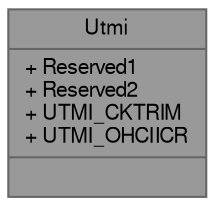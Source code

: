 digraph "Utmi"
{
 // LATEX_PDF_SIZE
  bgcolor="transparent";
  edge [fontname=FreeSans,fontsize=10,labelfontname=FreeSans,labelfontsize=10];
  node [fontname=FreeSans,fontsize=10,shape=box,height=0.2,width=0.4];
  Node1 [shape=record,label="{Utmi\n|+ Reserved1\l+ Reserved2\l+ UTMI_CKTRIM\l+ UTMI_OHCIICR\l|}",height=0.2,width=0.4,color="gray40", fillcolor="grey60", style="filled", fontcolor="black",tooltip="Utmi hardware registers."];
}
